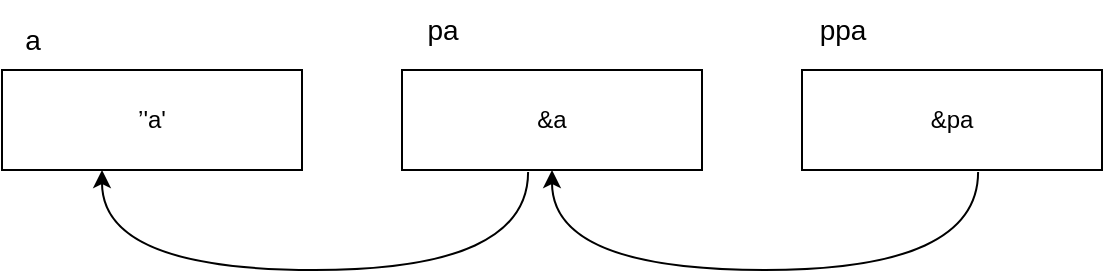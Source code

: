 <mxfile version="20.6.2" type="device"><diagram id="XV8Egr0NNxiqaCeqcPoO" name="第 1 页"><mxGraphModel dx="852" dy="515" grid="1" gridSize="10" guides="1" tooltips="1" connect="1" arrows="1" fold="1" page="1" pageScale="1" pageWidth="1390" pageHeight="980" math="0" shadow="0"><root><mxCell id="0"/><mxCell id="1" parent="0"/><mxCell id="MrgKik8_PkY7g0gF26Gd-3" value="’'a'" style="rounded=0;whiteSpace=wrap;html=1;" vertex="1" parent="1"><mxGeometry x="60" y="150" width="150" height="50" as="geometry"/></mxCell><mxCell id="MrgKik8_PkY7g0gF26Gd-4" value="&amp;amp;a" style="rounded=0;whiteSpace=wrap;html=1;" vertex="1" parent="1"><mxGeometry x="260" y="150" width="150" height="50" as="geometry"/></mxCell><mxCell id="MrgKik8_PkY7g0gF26Gd-5" value="&amp;amp;pa" style="rounded=0;whiteSpace=wrap;html=1;" vertex="1" parent="1"><mxGeometry x="460" y="150" width="150" height="50" as="geometry"/></mxCell><mxCell id="MrgKik8_PkY7g0gF26Gd-6" value="a" style="text;html=1;align=center;verticalAlign=middle;resizable=0;points=[];autosize=1;strokeColor=none;fillColor=none;fontSize=14;" vertex="1" parent="1"><mxGeometry x="60" y="120" width="30" height="30" as="geometry"/></mxCell><mxCell id="MrgKik8_PkY7g0gF26Gd-7" value="&lt;font style=&quot;font-size: 14px;&quot;&gt;pa&lt;/font&gt;" style="text;html=1;align=center;verticalAlign=middle;resizable=0;points=[];autosize=1;strokeColor=none;fillColor=none;" vertex="1" parent="1"><mxGeometry x="260" y="115" width="40" height="30" as="geometry"/></mxCell><mxCell id="MrgKik8_PkY7g0gF26Gd-8" value="&lt;font style=&quot;font-size: 14px;&quot;&gt;ppa&lt;/font&gt;" style="text;html=1;align=center;verticalAlign=middle;resizable=0;points=[];autosize=1;strokeColor=none;fillColor=none;" vertex="1" parent="1"><mxGeometry x="455" y="115" width="50" height="30" as="geometry"/></mxCell><mxCell id="MrgKik8_PkY7g0gF26Gd-9" value="" style="endArrow=classic;html=1;rounded=0;fontSize=14;entryX=0.5;entryY=1;entryDx=0;entryDy=0;exitX=0.587;exitY=1.02;exitDx=0;exitDy=0;exitPerimeter=0;edgeStyle=orthogonalEdgeStyle;curved=1;" edge="1" parent="1" source="MrgKik8_PkY7g0gF26Gd-5" target="MrgKik8_PkY7g0gF26Gd-4"><mxGeometry width="50" height="50" relative="1" as="geometry"><mxPoint x="410" y="290" as="sourcePoint"/><mxPoint x="460" y="240" as="targetPoint"/><Array as="points"><mxPoint x="548" y="250"/><mxPoint x="335" y="250"/></Array></mxGeometry></mxCell><mxCell id="MrgKik8_PkY7g0gF26Gd-11" value="" style="endArrow=classic;html=1;rounded=0;fontSize=14;entryX=0.5;entryY=1;entryDx=0;entryDy=0;exitX=0.587;exitY=1.02;exitDx=0;exitDy=0;exitPerimeter=0;edgeStyle=orthogonalEdgeStyle;curved=1;" edge="1" parent="1"><mxGeometry width="50" height="50" relative="1" as="geometry"><mxPoint x="323.05" y="201" as="sourcePoint"/><mxPoint x="110" y="200" as="targetPoint"/><Array as="points"><mxPoint x="323" y="250"/><mxPoint x="110" y="250"/></Array></mxGeometry></mxCell></root></mxGraphModel></diagram></mxfile>